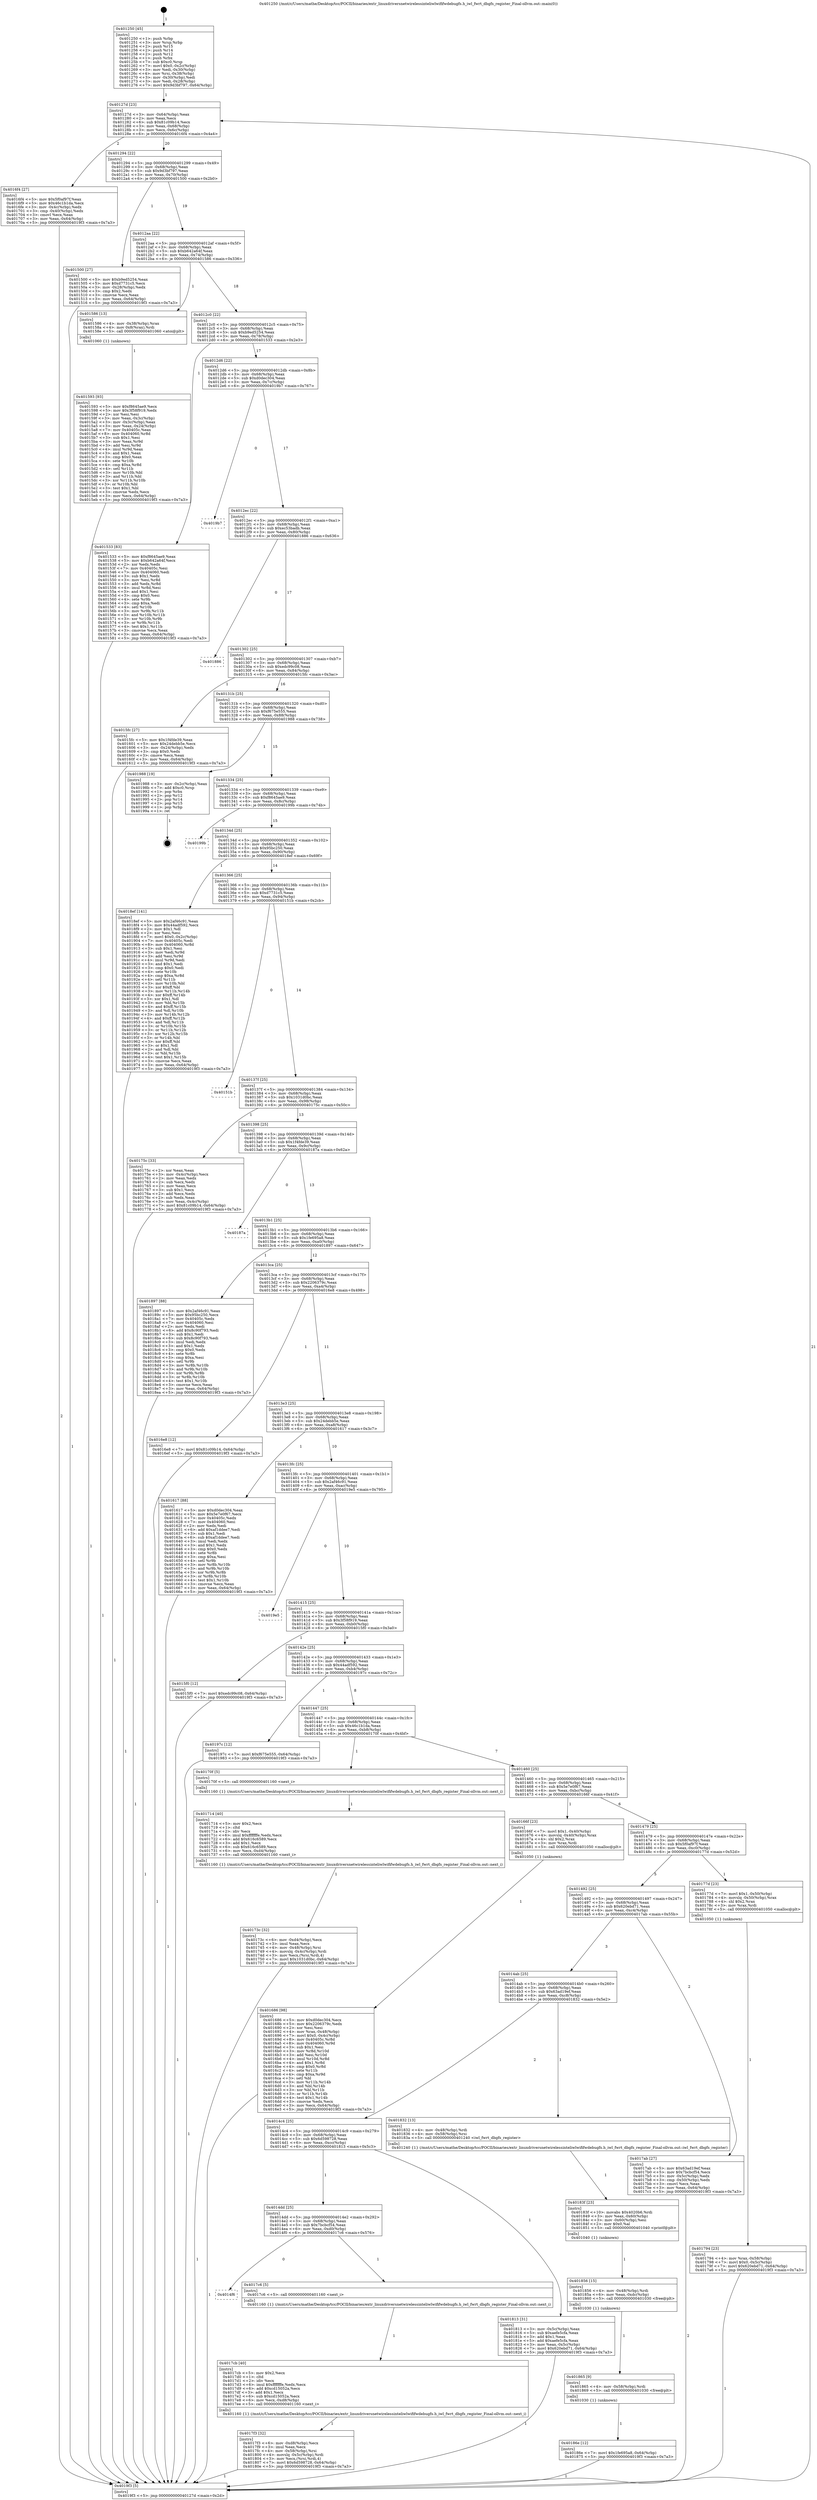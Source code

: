 digraph "0x401250" {
  label = "0x401250 (/mnt/c/Users/mathe/Desktop/tcc/POCII/binaries/extr_linuxdriversnetwirelessinteliwlwififwdebugfs.h_iwl_fwrt_dbgfs_register_Final-ollvm.out::main(0))"
  labelloc = "t"
  node[shape=record]

  Entry [label="",width=0.3,height=0.3,shape=circle,fillcolor=black,style=filled]
  "0x40127d" [label="{
     0x40127d [23]\l
     | [instrs]\l
     &nbsp;&nbsp;0x40127d \<+3\>: mov -0x64(%rbp),%eax\l
     &nbsp;&nbsp;0x401280 \<+2\>: mov %eax,%ecx\l
     &nbsp;&nbsp;0x401282 \<+6\>: sub $0x81c09b14,%ecx\l
     &nbsp;&nbsp;0x401288 \<+3\>: mov %eax,-0x68(%rbp)\l
     &nbsp;&nbsp;0x40128b \<+3\>: mov %ecx,-0x6c(%rbp)\l
     &nbsp;&nbsp;0x40128e \<+6\>: je 00000000004016f4 \<main+0x4a4\>\l
  }"]
  "0x4016f4" [label="{
     0x4016f4 [27]\l
     | [instrs]\l
     &nbsp;&nbsp;0x4016f4 \<+5\>: mov $0x5f0af97f,%eax\l
     &nbsp;&nbsp;0x4016f9 \<+5\>: mov $0x46c1b1da,%ecx\l
     &nbsp;&nbsp;0x4016fe \<+3\>: mov -0x4c(%rbp),%edx\l
     &nbsp;&nbsp;0x401701 \<+3\>: cmp -0x40(%rbp),%edx\l
     &nbsp;&nbsp;0x401704 \<+3\>: cmovl %ecx,%eax\l
     &nbsp;&nbsp;0x401707 \<+3\>: mov %eax,-0x64(%rbp)\l
     &nbsp;&nbsp;0x40170a \<+5\>: jmp 00000000004019f3 \<main+0x7a3\>\l
  }"]
  "0x401294" [label="{
     0x401294 [22]\l
     | [instrs]\l
     &nbsp;&nbsp;0x401294 \<+5\>: jmp 0000000000401299 \<main+0x49\>\l
     &nbsp;&nbsp;0x401299 \<+3\>: mov -0x68(%rbp),%eax\l
     &nbsp;&nbsp;0x40129c \<+5\>: sub $0x9d3bf797,%eax\l
     &nbsp;&nbsp;0x4012a1 \<+3\>: mov %eax,-0x70(%rbp)\l
     &nbsp;&nbsp;0x4012a4 \<+6\>: je 0000000000401500 \<main+0x2b0\>\l
  }"]
  Exit [label="",width=0.3,height=0.3,shape=circle,fillcolor=black,style=filled,peripheries=2]
  "0x401500" [label="{
     0x401500 [27]\l
     | [instrs]\l
     &nbsp;&nbsp;0x401500 \<+5\>: mov $0xb9ed5254,%eax\l
     &nbsp;&nbsp;0x401505 \<+5\>: mov $0xd7731c5,%ecx\l
     &nbsp;&nbsp;0x40150a \<+3\>: mov -0x28(%rbp),%edx\l
     &nbsp;&nbsp;0x40150d \<+3\>: cmp $0x2,%edx\l
     &nbsp;&nbsp;0x401510 \<+3\>: cmovne %ecx,%eax\l
     &nbsp;&nbsp;0x401513 \<+3\>: mov %eax,-0x64(%rbp)\l
     &nbsp;&nbsp;0x401516 \<+5\>: jmp 00000000004019f3 \<main+0x7a3\>\l
  }"]
  "0x4012aa" [label="{
     0x4012aa [22]\l
     | [instrs]\l
     &nbsp;&nbsp;0x4012aa \<+5\>: jmp 00000000004012af \<main+0x5f\>\l
     &nbsp;&nbsp;0x4012af \<+3\>: mov -0x68(%rbp),%eax\l
     &nbsp;&nbsp;0x4012b2 \<+5\>: sub $0xb642a64f,%eax\l
     &nbsp;&nbsp;0x4012b7 \<+3\>: mov %eax,-0x74(%rbp)\l
     &nbsp;&nbsp;0x4012ba \<+6\>: je 0000000000401586 \<main+0x336\>\l
  }"]
  "0x4019f3" [label="{
     0x4019f3 [5]\l
     | [instrs]\l
     &nbsp;&nbsp;0x4019f3 \<+5\>: jmp 000000000040127d \<main+0x2d\>\l
  }"]
  "0x401250" [label="{
     0x401250 [45]\l
     | [instrs]\l
     &nbsp;&nbsp;0x401250 \<+1\>: push %rbp\l
     &nbsp;&nbsp;0x401251 \<+3\>: mov %rsp,%rbp\l
     &nbsp;&nbsp;0x401254 \<+2\>: push %r15\l
     &nbsp;&nbsp;0x401256 \<+2\>: push %r14\l
     &nbsp;&nbsp;0x401258 \<+2\>: push %r12\l
     &nbsp;&nbsp;0x40125a \<+1\>: push %rbx\l
     &nbsp;&nbsp;0x40125b \<+7\>: sub $0xc0,%rsp\l
     &nbsp;&nbsp;0x401262 \<+7\>: movl $0x0,-0x2c(%rbp)\l
     &nbsp;&nbsp;0x401269 \<+3\>: mov %edi,-0x30(%rbp)\l
     &nbsp;&nbsp;0x40126c \<+4\>: mov %rsi,-0x38(%rbp)\l
     &nbsp;&nbsp;0x401270 \<+3\>: mov -0x30(%rbp),%edi\l
     &nbsp;&nbsp;0x401273 \<+3\>: mov %edi,-0x28(%rbp)\l
     &nbsp;&nbsp;0x401276 \<+7\>: movl $0x9d3bf797,-0x64(%rbp)\l
  }"]
  "0x40186e" [label="{
     0x40186e [12]\l
     | [instrs]\l
     &nbsp;&nbsp;0x40186e \<+7\>: movl $0x1fe695a8,-0x64(%rbp)\l
     &nbsp;&nbsp;0x401875 \<+5\>: jmp 00000000004019f3 \<main+0x7a3\>\l
  }"]
  "0x401586" [label="{
     0x401586 [13]\l
     | [instrs]\l
     &nbsp;&nbsp;0x401586 \<+4\>: mov -0x38(%rbp),%rax\l
     &nbsp;&nbsp;0x40158a \<+4\>: mov 0x8(%rax),%rdi\l
     &nbsp;&nbsp;0x40158e \<+5\>: call 0000000000401060 \<atoi@plt\>\l
     | [calls]\l
     &nbsp;&nbsp;0x401060 \{1\} (unknown)\l
  }"]
  "0x4012c0" [label="{
     0x4012c0 [22]\l
     | [instrs]\l
     &nbsp;&nbsp;0x4012c0 \<+5\>: jmp 00000000004012c5 \<main+0x75\>\l
     &nbsp;&nbsp;0x4012c5 \<+3\>: mov -0x68(%rbp),%eax\l
     &nbsp;&nbsp;0x4012c8 \<+5\>: sub $0xb9ed5254,%eax\l
     &nbsp;&nbsp;0x4012cd \<+3\>: mov %eax,-0x78(%rbp)\l
     &nbsp;&nbsp;0x4012d0 \<+6\>: je 0000000000401533 \<main+0x2e3\>\l
  }"]
  "0x401865" [label="{
     0x401865 [9]\l
     | [instrs]\l
     &nbsp;&nbsp;0x401865 \<+4\>: mov -0x58(%rbp),%rdi\l
     &nbsp;&nbsp;0x401869 \<+5\>: call 0000000000401030 \<free@plt\>\l
     | [calls]\l
     &nbsp;&nbsp;0x401030 \{1\} (unknown)\l
  }"]
  "0x401533" [label="{
     0x401533 [83]\l
     | [instrs]\l
     &nbsp;&nbsp;0x401533 \<+5\>: mov $0xf8645ae9,%eax\l
     &nbsp;&nbsp;0x401538 \<+5\>: mov $0xb642a64f,%ecx\l
     &nbsp;&nbsp;0x40153d \<+2\>: xor %edx,%edx\l
     &nbsp;&nbsp;0x40153f \<+7\>: mov 0x40405c,%esi\l
     &nbsp;&nbsp;0x401546 \<+7\>: mov 0x404060,%edi\l
     &nbsp;&nbsp;0x40154d \<+3\>: sub $0x1,%edx\l
     &nbsp;&nbsp;0x401550 \<+3\>: mov %esi,%r8d\l
     &nbsp;&nbsp;0x401553 \<+3\>: add %edx,%r8d\l
     &nbsp;&nbsp;0x401556 \<+4\>: imul %r8d,%esi\l
     &nbsp;&nbsp;0x40155a \<+3\>: and $0x1,%esi\l
     &nbsp;&nbsp;0x40155d \<+3\>: cmp $0x0,%esi\l
     &nbsp;&nbsp;0x401560 \<+4\>: sete %r9b\l
     &nbsp;&nbsp;0x401564 \<+3\>: cmp $0xa,%edi\l
     &nbsp;&nbsp;0x401567 \<+4\>: setl %r10b\l
     &nbsp;&nbsp;0x40156b \<+3\>: mov %r9b,%r11b\l
     &nbsp;&nbsp;0x40156e \<+3\>: and %r10b,%r11b\l
     &nbsp;&nbsp;0x401571 \<+3\>: xor %r10b,%r9b\l
     &nbsp;&nbsp;0x401574 \<+3\>: or %r9b,%r11b\l
     &nbsp;&nbsp;0x401577 \<+4\>: test $0x1,%r11b\l
     &nbsp;&nbsp;0x40157b \<+3\>: cmovne %ecx,%eax\l
     &nbsp;&nbsp;0x40157e \<+3\>: mov %eax,-0x64(%rbp)\l
     &nbsp;&nbsp;0x401581 \<+5\>: jmp 00000000004019f3 \<main+0x7a3\>\l
  }"]
  "0x4012d6" [label="{
     0x4012d6 [22]\l
     | [instrs]\l
     &nbsp;&nbsp;0x4012d6 \<+5\>: jmp 00000000004012db \<main+0x8b\>\l
     &nbsp;&nbsp;0x4012db \<+3\>: mov -0x68(%rbp),%eax\l
     &nbsp;&nbsp;0x4012de \<+5\>: sub $0xd0dec304,%eax\l
     &nbsp;&nbsp;0x4012e3 \<+3\>: mov %eax,-0x7c(%rbp)\l
     &nbsp;&nbsp;0x4012e6 \<+6\>: je 00000000004019b7 \<main+0x767\>\l
  }"]
  "0x401593" [label="{
     0x401593 [93]\l
     | [instrs]\l
     &nbsp;&nbsp;0x401593 \<+5\>: mov $0xf8645ae9,%ecx\l
     &nbsp;&nbsp;0x401598 \<+5\>: mov $0x3f58f919,%edx\l
     &nbsp;&nbsp;0x40159d \<+2\>: xor %esi,%esi\l
     &nbsp;&nbsp;0x40159f \<+3\>: mov %eax,-0x3c(%rbp)\l
     &nbsp;&nbsp;0x4015a2 \<+3\>: mov -0x3c(%rbp),%eax\l
     &nbsp;&nbsp;0x4015a5 \<+3\>: mov %eax,-0x24(%rbp)\l
     &nbsp;&nbsp;0x4015a8 \<+7\>: mov 0x40405c,%eax\l
     &nbsp;&nbsp;0x4015af \<+8\>: mov 0x404060,%r8d\l
     &nbsp;&nbsp;0x4015b7 \<+3\>: sub $0x1,%esi\l
     &nbsp;&nbsp;0x4015ba \<+3\>: mov %eax,%r9d\l
     &nbsp;&nbsp;0x4015bd \<+3\>: add %esi,%r9d\l
     &nbsp;&nbsp;0x4015c0 \<+4\>: imul %r9d,%eax\l
     &nbsp;&nbsp;0x4015c4 \<+3\>: and $0x1,%eax\l
     &nbsp;&nbsp;0x4015c7 \<+3\>: cmp $0x0,%eax\l
     &nbsp;&nbsp;0x4015ca \<+4\>: sete %r10b\l
     &nbsp;&nbsp;0x4015ce \<+4\>: cmp $0xa,%r8d\l
     &nbsp;&nbsp;0x4015d2 \<+4\>: setl %r11b\l
     &nbsp;&nbsp;0x4015d6 \<+3\>: mov %r10b,%bl\l
     &nbsp;&nbsp;0x4015d9 \<+3\>: and %r11b,%bl\l
     &nbsp;&nbsp;0x4015dc \<+3\>: xor %r11b,%r10b\l
     &nbsp;&nbsp;0x4015df \<+3\>: or %r10b,%bl\l
     &nbsp;&nbsp;0x4015e2 \<+3\>: test $0x1,%bl\l
     &nbsp;&nbsp;0x4015e5 \<+3\>: cmovne %edx,%ecx\l
     &nbsp;&nbsp;0x4015e8 \<+3\>: mov %ecx,-0x64(%rbp)\l
     &nbsp;&nbsp;0x4015eb \<+5\>: jmp 00000000004019f3 \<main+0x7a3\>\l
  }"]
  "0x401856" [label="{
     0x401856 [15]\l
     | [instrs]\l
     &nbsp;&nbsp;0x401856 \<+4\>: mov -0x48(%rbp),%rdi\l
     &nbsp;&nbsp;0x40185a \<+6\>: mov %eax,-0xdc(%rbp)\l
     &nbsp;&nbsp;0x401860 \<+5\>: call 0000000000401030 \<free@plt\>\l
     | [calls]\l
     &nbsp;&nbsp;0x401030 \{1\} (unknown)\l
  }"]
  "0x4019b7" [label="{
     0x4019b7\l
  }", style=dashed]
  "0x4012ec" [label="{
     0x4012ec [22]\l
     | [instrs]\l
     &nbsp;&nbsp;0x4012ec \<+5\>: jmp 00000000004012f1 \<main+0xa1\>\l
     &nbsp;&nbsp;0x4012f1 \<+3\>: mov -0x68(%rbp),%eax\l
     &nbsp;&nbsp;0x4012f4 \<+5\>: sub $0xec53badb,%eax\l
     &nbsp;&nbsp;0x4012f9 \<+3\>: mov %eax,-0x80(%rbp)\l
     &nbsp;&nbsp;0x4012fc \<+6\>: je 0000000000401886 \<main+0x636\>\l
  }"]
  "0x40183f" [label="{
     0x40183f [23]\l
     | [instrs]\l
     &nbsp;&nbsp;0x40183f \<+10\>: movabs $0x4020b6,%rdi\l
     &nbsp;&nbsp;0x401849 \<+3\>: mov %eax,-0x60(%rbp)\l
     &nbsp;&nbsp;0x40184c \<+3\>: mov -0x60(%rbp),%esi\l
     &nbsp;&nbsp;0x40184f \<+2\>: mov $0x0,%al\l
     &nbsp;&nbsp;0x401851 \<+5\>: call 0000000000401040 \<printf@plt\>\l
     | [calls]\l
     &nbsp;&nbsp;0x401040 \{1\} (unknown)\l
  }"]
  "0x401886" [label="{
     0x401886\l
  }", style=dashed]
  "0x401302" [label="{
     0x401302 [25]\l
     | [instrs]\l
     &nbsp;&nbsp;0x401302 \<+5\>: jmp 0000000000401307 \<main+0xb7\>\l
     &nbsp;&nbsp;0x401307 \<+3\>: mov -0x68(%rbp),%eax\l
     &nbsp;&nbsp;0x40130a \<+5\>: sub $0xedc99c08,%eax\l
     &nbsp;&nbsp;0x40130f \<+6\>: mov %eax,-0x84(%rbp)\l
     &nbsp;&nbsp;0x401315 \<+6\>: je 00000000004015fc \<main+0x3ac\>\l
  }"]
  "0x4017f3" [label="{
     0x4017f3 [32]\l
     | [instrs]\l
     &nbsp;&nbsp;0x4017f3 \<+6\>: mov -0xd8(%rbp),%ecx\l
     &nbsp;&nbsp;0x4017f9 \<+3\>: imul %eax,%ecx\l
     &nbsp;&nbsp;0x4017fc \<+4\>: mov -0x58(%rbp),%rsi\l
     &nbsp;&nbsp;0x401800 \<+4\>: movslq -0x5c(%rbp),%rdi\l
     &nbsp;&nbsp;0x401804 \<+3\>: mov %ecx,(%rsi,%rdi,4)\l
     &nbsp;&nbsp;0x401807 \<+7\>: movl $0x6d598728,-0x64(%rbp)\l
     &nbsp;&nbsp;0x40180e \<+5\>: jmp 00000000004019f3 \<main+0x7a3\>\l
  }"]
  "0x4015fc" [label="{
     0x4015fc [27]\l
     | [instrs]\l
     &nbsp;&nbsp;0x4015fc \<+5\>: mov $0x1f4fde39,%eax\l
     &nbsp;&nbsp;0x401601 \<+5\>: mov $0x24debb5e,%ecx\l
     &nbsp;&nbsp;0x401606 \<+3\>: mov -0x24(%rbp),%edx\l
     &nbsp;&nbsp;0x401609 \<+3\>: cmp $0x0,%edx\l
     &nbsp;&nbsp;0x40160c \<+3\>: cmove %ecx,%eax\l
     &nbsp;&nbsp;0x40160f \<+3\>: mov %eax,-0x64(%rbp)\l
     &nbsp;&nbsp;0x401612 \<+5\>: jmp 00000000004019f3 \<main+0x7a3\>\l
  }"]
  "0x40131b" [label="{
     0x40131b [25]\l
     | [instrs]\l
     &nbsp;&nbsp;0x40131b \<+5\>: jmp 0000000000401320 \<main+0xd0\>\l
     &nbsp;&nbsp;0x401320 \<+3\>: mov -0x68(%rbp),%eax\l
     &nbsp;&nbsp;0x401323 \<+5\>: sub $0xf675e555,%eax\l
     &nbsp;&nbsp;0x401328 \<+6\>: mov %eax,-0x88(%rbp)\l
     &nbsp;&nbsp;0x40132e \<+6\>: je 0000000000401988 \<main+0x738\>\l
  }"]
  "0x4017cb" [label="{
     0x4017cb [40]\l
     | [instrs]\l
     &nbsp;&nbsp;0x4017cb \<+5\>: mov $0x2,%ecx\l
     &nbsp;&nbsp;0x4017d0 \<+1\>: cltd\l
     &nbsp;&nbsp;0x4017d1 \<+2\>: idiv %ecx\l
     &nbsp;&nbsp;0x4017d3 \<+6\>: imul $0xfffffffe,%edx,%ecx\l
     &nbsp;&nbsp;0x4017d9 \<+6\>: add $0xcd15052a,%ecx\l
     &nbsp;&nbsp;0x4017df \<+3\>: add $0x1,%ecx\l
     &nbsp;&nbsp;0x4017e2 \<+6\>: sub $0xcd15052a,%ecx\l
     &nbsp;&nbsp;0x4017e8 \<+6\>: mov %ecx,-0xd8(%rbp)\l
     &nbsp;&nbsp;0x4017ee \<+5\>: call 0000000000401160 \<next_i\>\l
     | [calls]\l
     &nbsp;&nbsp;0x401160 \{1\} (/mnt/c/Users/mathe/Desktop/tcc/POCII/binaries/extr_linuxdriversnetwirelessinteliwlwififwdebugfs.h_iwl_fwrt_dbgfs_register_Final-ollvm.out::next_i)\l
  }"]
  "0x401988" [label="{
     0x401988 [19]\l
     | [instrs]\l
     &nbsp;&nbsp;0x401988 \<+3\>: mov -0x2c(%rbp),%eax\l
     &nbsp;&nbsp;0x40198b \<+7\>: add $0xc0,%rsp\l
     &nbsp;&nbsp;0x401992 \<+1\>: pop %rbx\l
     &nbsp;&nbsp;0x401993 \<+2\>: pop %r12\l
     &nbsp;&nbsp;0x401995 \<+2\>: pop %r14\l
     &nbsp;&nbsp;0x401997 \<+2\>: pop %r15\l
     &nbsp;&nbsp;0x401999 \<+1\>: pop %rbp\l
     &nbsp;&nbsp;0x40199a \<+1\>: ret\l
  }"]
  "0x401334" [label="{
     0x401334 [25]\l
     | [instrs]\l
     &nbsp;&nbsp;0x401334 \<+5\>: jmp 0000000000401339 \<main+0xe9\>\l
     &nbsp;&nbsp;0x401339 \<+3\>: mov -0x68(%rbp),%eax\l
     &nbsp;&nbsp;0x40133c \<+5\>: sub $0xf8645ae9,%eax\l
     &nbsp;&nbsp;0x401341 \<+6\>: mov %eax,-0x8c(%rbp)\l
     &nbsp;&nbsp;0x401347 \<+6\>: je 000000000040199b \<main+0x74b\>\l
  }"]
  "0x4014f6" [label="{
     0x4014f6\l
  }", style=dashed]
  "0x40199b" [label="{
     0x40199b\l
  }", style=dashed]
  "0x40134d" [label="{
     0x40134d [25]\l
     | [instrs]\l
     &nbsp;&nbsp;0x40134d \<+5\>: jmp 0000000000401352 \<main+0x102\>\l
     &nbsp;&nbsp;0x401352 \<+3\>: mov -0x68(%rbp),%eax\l
     &nbsp;&nbsp;0x401355 \<+5\>: sub $0x95bc250,%eax\l
     &nbsp;&nbsp;0x40135a \<+6\>: mov %eax,-0x90(%rbp)\l
     &nbsp;&nbsp;0x401360 \<+6\>: je 00000000004018ef \<main+0x69f\>\l
  }"]
  "0x4017c6" [label="{
     0x4017c6 [5]\l
     | [instrs]\l
     &nbsp;&nbsp;0x4017c6 \<+5\>: call 0000000000401160 \<next_i\>\l
     | [calls]\l
     &nbsp;&nbsp;0x401160 \{1\} (/mnt/c/Users/mathe/Desktop/tcc/POCII/binaries/extr_linuxdriversnetwirelessinteliwlwififwdebugfs.h_iwl_fwrt_dbgfs_register_Final-ollvm.out::next_i)\l
  }"]
  "0x4018ef" [label="{
     0x4018ef [141]\l
     | [instrs]\l
     &nbsp;&nbsp;0x4018ef \<+5\>: mov $0x2af46c91,%eax\l
     &nbsp;&nbsp;0x4018f4 \<+5\>: mov $0x44adf592,%ecx\l
     &nbsp;&nbsp;0x4018f9 \<+2\>: mov $0x1,%dl\l
     &nbsp;&nbsp;0x4018fb \<+2\>: xor %esi,%esi\l
     &nbsp;&nbsp;0x4018fd \<+7\>: movl $0x0,-0x2c(%rbp)\l
     &nbsp;&nbsp;0x401904 \<+7\>: mov 0x40405c,%edi\l
     &nbsp;&nbsp;0x40190b \<+8\>: mov 0x404060,%r8d\l
     &nbsp;&nbsp;0x401913 \<+3\>: sub $0x1,%esi\l
     &nbsp;&nbsp;0x401916 \<+3\>: mov %edi,%r9d\l
     &nbsp;&nbsp;0x401919 \<+3\>: add %esi,%r9d\l
     &nbsp;&nbsp;0x40191c \<+4\>: imul %r9d,%edi\l
     &nbsp;&nbsp;0x401920 \<+3\>: and $0x1,%edi\l
     &nbsp;&nbsp;0x401923 \<+3\>: cmp $0x0,%edi\l
     &nbsp;&nbsp;0x401926 \<+4\>: sete %r10b\l
     &nbsp;&nbsp;0x40192a \<+4\>: cmp $0xa,%r8d\l
     &nbsp;&nbsp;0x40192e \<+4\>: setl %r11b\l
     &nbsp;&nbsp;0x401932 \<+3\>: mov %r10b,%bl\l
     &nbsp;&nbsp;0x401935 \<+3\>: xor $0xff,%bl\l
     &nbsp;&nbsp;0x401938 \<+3\>: mov %r11b,%r14b\l
     &nbsp;&nbsp;0x40193b \<+4\>: xor $0xff,%r14b\l
     &nbsp;&nbsp;0x40193f \<+3\>: xor $0x1,%dl\l
     &nbsp;&nbsp;0x401942 \<+3\>: mov %bl,%r15b\l
     &nbsp;&nbsp;0x401945 \<+4\>: and $0xff,%r15b\l
     &nbsp;&nbsp;0x401949 \<+3\>: and %dl,%r10b\l
     &nbsp;&nbsp;0x40194c \<+3\>: mov %r14b,%r12b\l
     &nbsp;&nbsp;0x40194f \<+4\>: and $0xff,%r12b\l
     &nbsp;&nbsp;0x401953 \<+3\>: and %dl,%r11b\l
     &nbsp;&nbsp;0x401956 \<+3\>: or %r10b,%r15b\l
     &nbsp;&nbsp;0x401959 \<+3\>: or %r11b,%r12b\l
     &nbsp;&nbsp;0x40195c \<+3\>: xor %r12b,%r15b\l
     &nbsp;&nbsp;0x40195f \<+3\>: or %r14b,%bl\l
     &nbsp;&nbsp;0x401962 \<+3\>: xor $0xff,%bl\l
     &nbsp;&nbsp;0x401965 \<+3\>: or $0x1,%dl\l
     &nbsp;&nbsp;0x401968 \<+2\>: and %dl,%bl\l
     &nbsp;&nbsp;0x40196a \<+3\>: or %bl,%r15b\l
     &nbsp;&nbsp;0x40196d \<+4\>: test $0x1,%r15b\l
     &nbsp;&nbsp;0x401971 \<+3\>: cmovne %ecx,%eax\l
     &nbsp;&nbsp;0x401974 \<+3\>: mov %eax,-0x64(%rbp)\l
     &nbsp;&nbsp;0x401977 \<+5\>: jmp 00000000004019f3 \<main+0x7a3\>\l
  }"]
  "0x401366" [label="{
     0x401366 [25]\l
     | [instrs]\l
     &nbsp;&nbsp;0x401366 \<+5\>: jmp 000000000040136b \<main+0x11b\>\l
     &nbsp;&nbsp;0x40136b \<+3\>: mov -0x68(%rbp),%eax\l
     &nbsp;&nbsp;0x40136e \<+5\>: sub $0xd7731c5,%eax\l
     &nbsp;&nbsp;0x401373 \<+6\>: mov %eax,-0x94(%rbp)\l
     &nbsp;&nbsp;0x401379 \<+6\>: je 000000000040151b \<main+0x2cb\>\l
  }"]
  "0x4014dd" [label="{
     0x4014dd [25]\l
     | [instrs]\l
     &nbsp;&nbsp;0x4014dd \<+5\>: jmp 00000000004014e2 \<main+0x292\>\l
     &nbsp;&nbsp;0x4014e2 \<+3\>: mov -0x68(%rbp),%eax\l
     &nbsp;&nbsp;0x4014e5 \<+5\>: sub $0x7bcbcf54,%eax\l
     &nbsp;&nbsp;0x4014ea \<+6\>: mov %eax,-0xd0(%rbp)\l
     &nbsp;&nbsp;0x4014f0 \<+6\>: je 00000000004017c6 \<main+0x576\>\l
  }"]
  "0x40151b" [label="{
     0x40151b\l
  }", style=dashed]
  "0x40137f" [label="{
     0x40137f [25]\l
     | [instrs]\l
     &nbsp;&nbsp;0x40137f \<+5\>: jmp 0000000000401384 \<main+0x134\>\l
     &nbsp;&nbsp;0x401384 \<+3\>: mov -0x68(%rbp),%eax\l
     &nbsp;&nbsp;0x401387 \<+5\>: sub $0x1031d0bc,%eax\l
     &nbsp;&nbsp;0x40138c \<+6\>: mov %eax,-0x98(%rbp)\l
     &nbsp;&nbsp;0x401392 \<+6\>: je 000000000040175c \<main+0x50c\>\l
  }"]
  "0x401813" [label="{
     0x401813 [31]\l
     | [instrs]\l
     &nbsp;&nbsp;0x401813 \<+3\>: mov -0x5c(%rbp),%eax\l
     &nbsp;&nbsp;0x401816 \<+5\>: sub $0xaefe5cfa,%eax\l
     &nbsp;&nbsp;0x40181b \<+3\>: add $0x1,%eax\l
     &nbsp;&nbsp;0x40181e \<+5\>: add $0xaefe5cfa,%eax\l
     &nbsp;&nbsp;0x401823 \<+3\>: mov %eax,-0x5c(%rbp)\l
     &nbsp;&nbsp;0x401826 \<+7\>: movl $0x620ebd71,-0x64(%rbp)\l
     &nbsp;&nbsp;0x40182d \<+5\>: jmp 00000000004019f3 \<main+0x7a3\>\l
  }"]
  "0x40175c" [label="{
     0x40175c [33]\l
     | [instrs]\l
     &nbsp;&nbsp;0x40175c \<+2\>: xor %eax,%eax\l
     &nbsp;&nbsp;0x40175e \<+3\>: mov -0x4c(%rbp),%ecx\l
     &nbsp;&nbsp;0x401761 \<+2\>: mov %eax,%edx\l
     &nbsp;&nbsp;0x401763 \<+2\>: sub %ecx,%edx\l
     &nbsp;&nbsp;0x401765 \<+2\>: mov %eax,%ecx\l
     &nbsp;&nbsp;0x401767 \<+3\>: sub $0x1,%ecx\l
     &nbsp;&nbsp;0x40176a \<+2\>: add %ecx,%edx\l
     &nbsp;&nbsp;0x40176c \<+2\>: sub %edx,%eax\l
     &nbsp;&nbsp;0x40176e \<+3\>: mov %eax,-0x4c(%rbp)\l
     &nbsp;&nbsp;0x401771 \<+7\>: movl $0x81c09b14,-0x64(%rbp)\l
     &nbsp;&nbsp;0x401778 \<+5\>: jmp 00000000004019f3 \<main+0x7a3\>\l
  }"]
  "0x401398" [label="{
     0x401398 [25]\l
     | [instrs]\l
     &nbsp;&nbsp;0x401398 \<+5\>: jmp 000000000040139d \<main+0x14d\>\l
     &nbsp;&nbsp;0x40139d \<+3\>: mov -0x68(%rbp),%eax\l
     &nbsp;&nbsp;0x4013a0 \<+5\>: sub $0x1f4fde39,%eax\l
     &nbsp;&nbsp;0x4013a5 \<+6\>: mov %eax,-0x9c(%rbp)\l
     &nbsp;&nbsp;0x4013ab \<+6\>: je 000000000040187a \<main+0x62a\>\l
  }"]
  "0x4014c4" [label="{
     0x4014c4 [25]\l
     | [instrs]\l
     &nbsp;&nbsp;0x4014c4 \<+5\>: jmp 00000000004014c9 \<main+0x279\>\l
     &nbsp;&nbsp;0x4014c9 \<+3\>: mov -0x68(%rbp),%eax\l
     &nbsp;&nbsp;0x4014cc \<+5\>: sub $0x6d598728,%eax\l
     &nbsp;&nbsp;0x4014d1 \<+6\>: mov %eax,-0xcc(%rbp)\l
     &nbsp;&nbsp;0x4014d7 \<+6\>: je 0000000000401813 \<main+0x5c3\>\l
  }"]
  "0x40187a" [label="{
     0x40187a\l
  }", style=dashed]
  "0x4013b1" [label="{
     0x4013b1 [25]\l
     | [instrs]\l
     &nbsp;&nbsp;0x4013b1 \<+5\>: jmp 00000000004013b6 \<main+0x166\>\l
     &nbsp;&nbsp;0x4013b6 \<+3\>: mov -0x68(%rbp),%eax\l
     &nbsp;&nbsp;0x4013b9 \<+5\>: sub $0x1fe695a8,%eax\l
     &nbsp;&nbsp;0x4013be \<+6\>: mov %eax,-0xa0(%rbp)\l
     &nbsp;&nbsp;0x4013c4 \<+6\>: je 0000000000401897 \<main+0x647\>\l
  }"]
  "0x401832" [label="{
     0x401832 [13]\l
     | [instrs]\l
     &nbsp;&nbsp;0x401832 \<+4\>: mov -0x48(%rbp),%rdi\l
     &nbsp;&nbsp;0x401836 \<+4\>: mov -0x58(%rbp),%rsi\l
     &nbsp;&nbsp;0x40183a \<+5\>: call 0000000000401240 \<iwl_fwrt_dbgfs_register\>\l
     | [calls]\l
     &nbsp;&nbsp;0x401240 \{1\} (/mnt/c/Users/mathe/Desktop/tcc/POCII/binaries/extr_linuxdriversnetwirelessinteliwlwififwdebugfs.h_iwl_fwrt_dbgfs_register_Final-ollvm.out::iwl_fwrt_dbgfs_register)\l
  }"]
  "0x401897" [label="{
     0x401897 [88]\l
     | [instrs]\l
     &nbsp;&nbsp;0x401897 \<+5\>: mov $0x2af46c91,%eax\l
     &nbsp;&nbsp;0x40189c \<+5\>: mov $0x95bc250,%ecx\l
     &nbsp;&nbsp;0x4018a1 \<+7\>: mov 0x40405c,%edx\l
     &nbsp;&nbsp;0x4018a8 \<+7\>: mov 0x404060,%esi\l
     &nbsp;&nbsp;0x4018af \<+2\>: mov %edx,%edi\l
     &nbsp;&nbsp;0x4018b1 \<+6\>: add $0x8c90f793,%edi\l
     &nbsp;&nbsp;0x4018b7 \<+3\>: sub $0x1,%edi\l
     &nbsp;&nbsp;0x4018ba \<+6\>: sub $0x8c90f793,%edi\l
     &nbsp;&nbsp;0x4018c0 \<+3\>: imul %edi,%edx\l
     &nbsp;&nbsp;0x4018c3 \<+3\>: and $0x1,%edx\l
     &nbsp;&nbsp;0x4018c6 \<+3\>: cmp $0x0,%edx\l
     &nbsp;&nbsp;0x4018c9 \<+4\>: sete %r8b\l
     &nbsp;&nbsp;0x4018cd \<+3\>: cmp $0xa,%esi\l
     &nbsp;&nbsp;0x4018d0 \<+4\>: setl %r9b\l
     &nbsp;&nbsp;0x4018d4 \<+3\>: mov %r8b,%r10b\l
     &nbsp;&nbsp;0x4018d7 \<+3\>: and %r9b,%r10b\l
     &nbsp;&nbsp;0x4018da \<+3\>: xor %r9b,%r8b\l
     &nbsp;&nbsp;0x4018dd \<+3\>: or %r8b,%r10b\l
     &nbsp;&nbsp;0x4018e0 \<+4\>: test $0x1,%r10b\l
     &nbsp;&nbsp;0x4018e4 \<+3\>: cmovne %ecx,%eax\l
     &nbsp;&nbsp;0x4018e7 \<+3\>: mov %eax,-0x64(%rbp)\l
     &nbsp;&nbsp;0x4018ea \<+5\>: jmp 00000000004019f3 \<main+0x7a3\>\l
  }"]
  "0x4013ca" [label="{
     0x4013ca [25]\l
     | [instrs]\l
     &nbsp;&nbsp;0x4013ca \<+5\>: jmp 00000000004013cf \<main+0x17f\>\l
     &nbsp;&nbsp;0x4013cf \<+3\>: mov -0x68(%rbp),%eax\l
     &nbsp;&nbsp;0x4013d2 \<+5\>: sub $0x2206379c,%eax\l
     &nbsp;&nbsp;0x4013d7 \<+6\>: mov %eax,-0xa4(%rbp)\l
     &nbsp;&nbsp;0x4013dd \<+6\>: je 00000000004016e8 \<main+0x498\>\l
  }"]
  "0x4014ab" [label="{
     0x4014ab [25]\l
     | [instrs]\l
     &nbsp;&nbsp;0x4014ab \<+5\>: jmp 00000000004014b0 \<main+0x260\>\l
     &nbsp;&nbsp;0x4014b0 \<+3\>: mov -0x68(%rbp),%eax\l
     &nbsp;&nbsp;0x4014b3 \<+5\>: sub $0x63ad19ef,%eax\l
     &nbsp;&nbsp;0x4014b8 \<+6\>: mov %eax,-0xc8(%rbp)\l
     &nbsp;&nbsp;0x4014be \<+6\>: je 0000000000401832 \<main+0x5e2\>\l
  }"]
  "0x4016e8" [label="{
     0x4016e8 [12]\l
     | [instrs]\l
     &nbsp;&nbsp;0x4016e8 \<+7\>: movl $0x81c09b14,-0x64(%rbp)\l
     &nbsp;&nbsp;0x4016ef \<+5\>: jmp 00000000004019f3 \<main+0x7a3\>\l
  }"]
  "0x4013e3" [label="{
     0x4013e3 [25]\l
     | [instrs]\l
     &nbsp;&nbsp;0x4013e3 \<+5\>: jmp 00000000004013e8 \<main+0x198\>\l
     &nbsp;&nbsp;0x4013e8 \<+3\>: mov -0x68(%rbp),%eax\l
     &nbsp;&nbsp;0x4013eb \<+5\>: sub $0x24debb5e,%eax\l
     &nbsp;&nbsp;0x4013f0 \<+6\>: mov %eax,-0xa8(%rbp)\l
     &nbsp;&nbsp;0x4013f6 \<+6\>: je 0000000000401617 \<main+0x3c7\>\l
  }"]
  "0x4017ab" [label="{
     0x4017ab [27]\l
     | [instrs]\l
     &nbsp;&nbsp;0x4017ab \<+5\>: mov $0x63ad19ef,%eax\l
     &nbsp;&nbsp;0x4017b0 \<+5\>: mov $0x7bcbcf54,%ecx\l
     &nbsp;&nbsp;0x4017b5 \<+3\>: mov -0x5c(%rbp),%edx\l
     &nbsp;&nbsp;0x4017b8 \<+3\>: cmp -0x50(%rbp),%edx\l
     &nbsp;&nbsp;0x4017bb \<+3\>: cmovl %ecx,%eax\l
     &nbsp;&nbsp;0x4017be \<+3\>: mov %eax,-0x64(%rbp)\l
     &nbsp;&nbsp;0x4017c1 \<+5\>: jmp 00000000004019f3 \<main+0x7a3\>\l
  }"]
  "0x401617" [label="{
     0x401617 [88]\l
     | [instrs]\l
     &nbsp;&nbsp;0x401617 \<+5\>: mov $0xd0dec304,%eax\l
     &nbsp;&nbsp;0x40161c \<+5\>: mov $0x5e7e0f67,%ecx\l
     &nbsp;&nbsp;0x401621 \<+7\>: mov 0x40405c,%edx\l
     &nbsp;&nbsp;0x401628 \<+7\>: mov 0x404060,%esi\l
     &nbsp;&nbsp;0x40162f \<+2\>: mov %edx,%edi\l
     &nbsp;&nbsp;0x401631 \<+6\>: add $0xaf1ddee7,%edi\l
     &nbsp;&nbsp;0x401637 \<+3\>: sub $0x1,%edi\l
     &nbsp;&nbsp;0x40163a \<+6\>: sub $0xaf1ddee7,%edi\l
     &nbsp;&nbsp;0x401640 \<+3\>: imul %edi,%edx\l
     &nbsp;&nbsp;0x401643 \<+3\>: and $0x1,%edx\l
     &nbsp;&nbsp;0x401646 \<+3\>: cmp $0x0,%edx\l
     &nbsp;&nbsp;0x401649 \<+4\>: sete %r8b\l
     &nbsp;&nbsp;0x40164d \<+3\>: cmp $0xa,%esi\l
     &nbsp;&nbsp;0x401650 \<+4\>: setl %r9b\l
     &nbsp;&nbsp;0x401654 \<+3\>: mov %r8b,%r10b\l
     &nbsp;&nbsp;0x401657 \<+3\>: and %r9b,%r10b\l
     &nbsp;&nbsp;0x40165a \<+3\>: xor %r9b,%r8b\l
     &nbsp;&nbsp;0x40165d \<+3\>: or %r8b,%r10b\l
     &nbsp;&nbsp;0x401660 \<+4\>: test $0x1,%r10b\l
     &nbsp;&nbsp;0x401664 \<+3\>: cmovne %ecx,%eax\l
     &nbsp;&nbsp;0x401667 \<+3\>: mov %eax,-0x64(%rbp)\l
     &nbsp;&nbsp;0x40166a \<+5\>: jmp 00000000004019f3 \<main+0x7a3\>\l
  }"]
  "0x4013fc" [label="{
     0x4013fc [25]\l
     | [instrs]\l
     &nbsp;&nbsp;0x4013fc \<+5\>: jmp 0000000000401401 \<main+0x1b1\>\l
     &nbsp;&nbsp;0x401401 \<+3\>: mov -0x68(%rbp),%eax\l
     &nbsp;&nbsp;0x401404 \<+5\>: sub $0x2af46c91,%eax\l
     &nbsp;&nbsp;0x401409 \<+6\>: mov %eax,-0xac(%rbp)\l
     &nbsp;&nbsp;0x40140f \<+6\>: je 00000000004019e5 \<main+0x795\>\l
  }"]
  "0x401794" [label="{
     0x401794 [23]\l
     | [instrs]\l
     &nbsp;&nbsp;0x401794 \<+4\>: mov %rax,-0x58(%rbp)\l
     &nbsp;&nbsp;0x401798 \<+7\>: movl $0x0,-0x5c(%rbp)\l
     &nbsp;&nbsp;0x40179f \<+7\>: movl $0x620ebd71,-0x64(%rbp)\l
     &nbsp;&nbsp;0x4017a6 \<+5\>: jmp 00000000004019f3 \<main+0x7a3\>\l
  }"]
  "0x4019e5" [label="{
     0x4019e5\l
  }", style=dashed]
  "0x401415" [label="{
     0x401415 [25]\l
     | [instrs]\l
     &nbsp;&nbsp;0x401415 \<+5\>: jmp 000000000040141a \<main+0x1ca\>\l
     &nbsp;&nbsp;0x40141a \<+3\>: mov -0x68(%rbp),%eax\l
     &nbsp;&nbsp;0x40141d \<+5\>: sub $0x3f58f919,%eax\l
     &nbsp;&nbsp;0x401422 \<+6\>: mov %eax,-0xb0(%rbp)\l
     &nbsp;&nbsp;0x401428 \<+6\>: je 00000000004015f0 \<main+0x3a0\>\l
  }"]
  "0x401492" [label="{
     0x401492 [25]\l
     | [instrs]\l
     &nbsp;&nbsp;0x401492 \<+5\>: jmp 0000000000401497 \<main+0x247\>\l
     &nbsp;&nbsp;0x401497 \<+3\>: mov -0x68(%rbp),%eax\l
     &nbsp;&nbsp;0x40149a \<+5\>: sub $0x620ebd71,%eax\l
     &nbsp;&nbsp;0x40149f \<+6\>: mov %eax,-0xc4(%rbp)\l
     &nbsp;&nbsp;0x4014a5 \<+6\>: je 00000000004017ab \<main+0x55b\>\l
  }"]
  "0x4015f0" [label="{
     0x4015f0 [12]\l
     | [instrs]\l
     &nbsp;&nbsp;0x4015f0 \<+7\>: movl $0xedc99c08,-0x64(%rbp)\l
     &nbsp;&nbsp;0x4015f7 \<+5\>: jmp 00000000004019f3 \<main+0x7a3\>\l
  }"]
  "0x40142e" [label="{
     0x40142e [25]\l
     | [instrs]\l
     &nbsp;&nbsp;0x40142e \<+5\>: jmp 0000000000401433 \<main+0x1e3\>\l
     &nbsp;&nbsp;0x401433 \<+3\>: mov -0x68(%rbp),%eax\l
     &nbsp;&nbsp;0x401436 \<+5\>: sub $0x44adf592,%eax\l
     &nbsp;&nbsp;0x40143b \<+6\>: mov %eax,-0xb4(%rbp)\l
     &nbsp;&nbsp;0x401441 \<+6\>: je 000000000040197c \<main+0x72c\>\l
  }"]
  "0x40177d" [label="{
     0x40177d [23]\l
     | [instrs]\l
     &nbsp;&nbsp;0x40177d \<+7\>: movl $0x1,-0x50(%rbp)\l
     &nbsp;&nbsp;0x401784 \<+4\>: movslq -0x50(%rbp),%rax\l
     &nbsp;&nbsp;0x401788 \<+4\>: shl $0x2,%rax\l
     &nbsp;&nbsp;0x40178c \<+3\>: mov %rax,%rdi\l
     &nbsp;&nbsp;0x40178f \<+5\>: call 0000000000401050 \<malloc@plt\>\l
     | [calls]\l
     &nbsp;&nbsp;0x401050 \{1\} (unknown)\l
  }"]
  "0x40197c" [label="{
     0x40197c [12]\l
     | [instrs]\l
     &nbsp;&nbsp;0x40197c \<+7\>: movl $0xf675e555,-0x64(%rbp)\l
     &nbsp;&nbsp;0x401983 \<+5\>: jmp 00000000004019f3 \<main+0x7a3\>\l
  }"]
  "0x401447" [label="{
     0x401447 [25]\l
     | [instrs]\l
     &nbsp;&nbsp;0x401447 \<+5\>: jmp 000000000040144c \<main+0x1fc\>\l
     &nbsp;&nbsp;0x40144c \<+3\>: mov -0x68(%rbp),%eax\l
     &nbsp;&nbsp;0x40144f \<+5\>: sub $0x46c1b1da,%eax\l
     &nbsp;&nbsp;0x401454 \<+6\>: mov %eax,-0xb8(%rbp)\l
     &nbsp;&nbsp;0x40145a \<+6\>: je 000000000040170f \<main+0x4bf\>\l
  }"]
  "0x40173c" [label="{
     0x40173c [32]\l
     | [instrs]\l
     &nbsp;&nbsp;0x40173c \<+6\>: mov -0xd4(%rbp),%ecx\l
     &nbsp;&nbsp;0x401742 \<+3\>: imul %eax,%ecx\l
     &nbsp;&nbsp;0x401745 \<+4\>: mov -0x48(%rbp),%rsi\l
     &nbsp;&nbsp;0x401749 \<+4\>: movslq -0x4c(%rbp),%rdi\l
     &nbsp;&nbsp;0x40174d \<+3\>: mov %ecx,(%rsi,%rdi,4)\l
     &nbsp;&nbsp;0x401750 \<+7\>: movl $0x1031d0bc,-0x64(%rbp)\l
     &nbsp;&nbsp;0x401757 \<+5\>: jmp 00000000004019f3 \<main+0x7a3\>\l
  }"]
  "0x40170f" [label="{
     0x40170f [5]\l
     | [instrs]\l
     &nbsp;&nbsp;0x40170f \<+5\>: call 0000000000401160 \<next_i\>\l
     | [calls]\l
     &nbsp;&nbsp;0x401160 \{1\} (/mnt/c/Users/mathe/Desktop/tcc/POCII/binaries/extr_linuxdriversnetwirelessinteliwlwififwdebugfs.h_iwl_fwrt_dbgfs_register_Final-ollvm.out::next_i)\l
  }"]
  "0x401460" [label="{
     0x401460 [25]\l
     | [instrs]\l
     &nbsp;&nbsp;0x401460 \<+5\>: jmp 0000000000401465 \<main+0x215\>\l
     &nbsp;&nbsp;0x401465 \<+3\>: mov -0x68(%rbp),%eax\l
     &nbsp;&nbsp;0x401468 \<+5\>: sub $0x5e7e0f67,%eax\l
     &nbsp;&nbsp;0x40146d \<+6\>: mov %eax,-0xbc(%rbp)\l
     &nbsp;&nbsp;0x401473 \<+6\>: je 000000000040166f \<main+0x41f\>\l
  }"]
  "0x401714" [label="{
     0x401714 [40]\l
     | [instrs]\l
     &nbsp;&nbsp;0x401714 \<+5\>: mov $0x2,%ecx\l
     &nbsp;&nbsp;0x401719 \<+1\>: cltd\l
     &nbsp;&nbsp;0x40171a \<+2\>: idiv %ecx\l
     &nbsp;&nbsp;0x40171c \<+6\>: imul $0xfffffffe,%edx,%ecx\l
     &nbsp;&nbsp;0x401722 \<+6\>: add $0x616c6589,%ecx\l
     &nbsp;&nbsp;0x401728 \<+3\>: add $0x1,%ecx\l
     &nbsp;&nbsp;0x40172b \<+6\>: sub $0x616c6589,%ecx\l
     &nbsp;&nbsp;0x401731 \<+6\>: mov %ecx,-0xd4(%rbp)\l
     &nbsp;&nbsp;0x401737 \<+5\>: call 0000000000401160 \<next_i\>\l
     | [calls]\l
     &nbsp;&nbsp;0x401160 \{1\} (/mnt/c/Users/mathe/Desktop/tcc/POCII/binaries/extr_linuxdriversnetwirelessinteliwlwififwdebugfs.h_iwl_fwrt_dbgfs_register_Final-ollvm.out::next_i)\l
  }"]
  "0x40166f" [label="{
     0x40166f [23]\l
     | [instrs]\l
     &nbsp;&nbsp;0x40166f \<+7\>: movl $0x1,-0x40(%rbp)\l
     &nbsp;&nbsp;0x401676 \<+4\>: movslq -0x40(%rbp),%rax\l
     &nbsp;&nbsp;0x40167a \<+4\>: shl $0x2,%rax\l
     &nbsp;&nbsp;0x40167e \<+3\>: mov %rax,%rdi\l
     &nbsp;&nbsp;0x401681 \<+5\>: call 0000000000401050 \<malloc@plt\>\l
     | [calls]\l
     &nbsp;&nbsp;0x401050 \{1\} (unknown)\l
  }"]
  "0x401479" [label="{
     0x401479 [25]\l
     | [instrs]\l
     &nbsp;&nbsp;0x401479 \<+5\>: jmp 000000000040147e \<main+0x22e\>\l
     &nbsp;&nbsp;0x40147e \<+3\>: mov -0x68(%rbp),%eax\l
     &nbsp;&nbsp;0x401481 \<+5\>: sub $0x5f0af97f,%eax\l
     &nbsp;&nbsp;0x401486 \<+6\>: mov %eax,-0xc0(%rbp)\l
     &nbsp;&nbsp;0x40148c \<+6\>: je 000000000040177d \<main+0x52d\>\l
  }"]
  "0x401686" [label="{
     0x401686 [98]\l
     | [instrs]\l
     &nbsp;&nbsp;0x401686 \<+5\>: mov $0xd0dec304,%ecx\l
     &nbsp;&nbsp;0x40168b \<+5\>: mov $0x2206379c,%edx\l
     &nbsp;&nbsp;0x401690 \<+2\>: xor %esi,%esi\l
     &nbsp;&nbsp;0x401692 \<+4\>: mov %rax,-0x48(%rbp)\l
     &nbsp;&nbsp;0x401696 \<+7\>: movl $0x0,-0x4c(%rbp)\l
     &nbsp;&nbsp;0x40169d \<+8\>: mov 0x40405c,%r8d\l
     &nbsp;&nbsp;0x4016a5 \<+8\>: mov 0x404060,%r9d\l
     &nbsp;&nbsp;0x4016ad \<+3\>: sub $0x1,%esi\l
     &nbsp;&nbsp;0x4016b0 \<+3\>: mov %r8d,%r10d\l
     &nbsp;&nbsp;0x4016b3 \<+3\>: add %esi,%r10d\l
     &nbsp;&nbsp;0x4016b6 \<+4\>: imul %r10d,%r8d\l
     &nbsp;&nbsp;0x4016ba \<+4\>: and $0x1,%r8d\l
     &nbsp;&nbsp;0x4016be \<+4\>: cmp $0x0,%r8d\l
     &nbsp;&nbsp;0x4016c2 \<+4\>: sete %r11b\l
     &nbsp;&nbsp;0x4016c6 \<+4\>: cmp $0xa,%r9d\l
     &nbsp;&nbsp;0x4016ca \<+3\>: setl %bl\l
     &nbsp;&nbsp;0x4016cd \<+3\>: mov %r11b,%r14b\l
     &nbsp;&nbsp;0x4016d0 \<+3\>: and %bl,%r14b\l
     &nbsp;&nbsp;0x4016d3 \<+3\>: xor %bl,%r11b\l
     &nbsp;&nbsp;0x4016d6 \<+3\>: or %r11b,%r14b\l
     &nbsp;&nbsp;0x4016d9 \<+4\>: test $0x1,%r14b\l
     &nbsp;&nbsp;0x4016dd \<+3\>: cmovne %edx,%ecx\l
     &nbsp;&nbsp;0x4016e0 \<+3\>: mov %ecx,-0x64(%rbp)\l
     &nbsp;&nbsp;0x4016e3 \<+5\>: jmp 00000000004019f3 \<main+0x7a3\>\l
  }"]
  Entry -> "0x401250" [label=" 1"]
  "0x40127d" -> "0x4016f4" [label=" 2"]
  "0x40127d" -> "0x401294" [label=" 20"]
  "0x401988" -> Exit [label=" 1"]
  "0x401294" -> "0x401500" [label=" 1"]
  "0x401294" -> "0x4012aa" [label=" 19"]
  "0x401500" -> "0x4019f3" [label=" 1"]
  "0x401250" -> "0x40127d" [label=" 1"]
  "0x4019f3" -> "0x40127d" [label=" 21"]
  "0x40197c" -> "0x4019f3" [label=" 1"]
  "0x4012aa" -> "0x401586" [label=" 1"]
  "0x4012aa" -> "0x4012c0" [label=" 18"]
  "0x4018ef" -> "0x4019f3" [label=" 1"]
  "0x4012c0" -> "0x401533" [label=" 1"]
  "0x4012c0" -> "0x4012d6" [label=" 17"]
  "0x401533" -> "0x4019f3" [label=" 1"]
  "0x401586" -> "0x401593" [label=" 1"]
  "0x401593" -> "0x4019f3" [label=" 1"]
  "0x401897" -> "0x4019f3" [label=" 1"]
  "0x4012d6" -> "0x4019b7" [label=" 0"]
  "0x4012d6" -> "0x4012ec" [label=" 17"]
  "0x40186e" -> "0x4019f3" [label=" 1"]
  "0x4012ec" -> "0x401886" [label=" 0"]
  "0x4012ec" -> "0x401302" [label=" 17"]
  "0x401865" -> "0x40186e" [label=" 1"]
  "0x401302" -> "0x4015fc" [label=" 1"]
  "0x401302" -> "0x40131b" [label=" 16"]
  "0x401856" -> "0x401865" [label=" 1"]
  "0x40131b" -> "0x401988" [label=" 1"]
  "0x40131b" -> "0x401334" [label=" 15"]
  "0x40183f" -> "0x401856" [label=" 1"]
  "0x401334" -> "0x40199b" [label=" 0"]
  "0x401334" -> "0x40134d" [label=" 15"]
  "0x401832" -> "0x40183f" [label=" 1"]
  "0x40134d" -> "0x4018ef" [label=" 1"]
  "0x40134d" -> "0x401366" [label=" 14"]
  "0x401813" -> "0x4019f3" [label=" 1"]
  "0x401366" -> "0x40151b" [label=" 0"]
  "0x401366" -> "0x40137f" [label=" 14"]
  "0x4017cb" -> "0x4017f3" [label=" 1"]
  "0x40137f" -> "0x40175c" [label=" 1"]
  "0x40137f" -> "0x401398" [label=" 13"]
  "0x4017c6" -> "0x4017cb" [label=" 1"]
  "0x401398" -> "0x40187a" [label=" 0"]
  "0x401398" -> "0x4013b1" [label=" 13"]
  "0x4014dd" -> "0x4017c6" [label=" 1"]
  "0x4013b1" -> "0x401897" [label=" 1"]
  "0x4013b1" -> "0x4013ca" [label=" 12"]
  "0x4017f3" -> "0x4019f3" [label=" 1"]
  "0x4013ca" -> "0x4016e8" [label=" 1"]
  "0x4013ca" -> "0x4013e3" [label=" 11"]
  "0x4014c4" -> "0x401813" [label=" 1"]
  "0x4013e3" -> "0x401617" [label=" 1"]
  "0x4013e3" -> "0x4013fc" [label=" 10"]
  "0x4014dd" -> "0x4014f6" [label=" 0"]
  "0x4013fc" -> "0x4019e5" [label=" 0"]
  "0x4013fc" -> "0x401415" [label=" 10"]
  "0x4014ab" -> "0x401832" [label=" 1"]
  "0x401415" -> "0x4015f0" [label=" 1"]
  "0x401415" -> "0x40142e" [label=" 9"]
  "0x4015f0" -> "0x4019f3" [label=" 1"]
  "0x4015fc" -> "0x4019f3" [label=" 1"]
  "0x401617" -> "0x4019f3" [label=" 1"]
  "0x4014c4" -> "0x4014dd" [label=" 1"]
  "0x40142e" -> "0x40197c" [label=" 1"]
  "0x40142e" -> "0x401447" [label=" 8"]
  "0x4017ab" -> "0x4019f3" [label=" 2"]
  "0x401447" -> "0x40170f" [label=" 1"]
  "0x401447" -> "0x401460" [label=" 7"]
  "0x401492" -> "0x4017ab" [label=" 2"]
  "0x401460" -> "0x40166f" [label=" 1"]
  "0x401460" -> "0x401479" [label=" 6"]
  "0x40166f" -> "0x401686" [label=" 1"]
  "0x401686" -> "0x4019f3" [label=" 1"]
  "0x4016e8" -> "0x4019f3" [label=" 1"]
  "0x4016f4" -> "0x4019f3" [label=" 2"]
  "0x40170f" -> "0x401714" [label=" 1"]
  "0x401714" -> "0x40173c" [label=" 1"]
  "0x40173c" -> "0x4019f3" [label=" 1"]
  "0x40175c" -> "0x4019f3" [label=" 1"]
  "0x401492" -> "0x4014ab" [label=" 3"]
  "0x401479" -> "0x40177d" [label=" 1"]
  "0x401479" -> "0x401492" [label=" 5"]
  "0x40177d" -> "0x401794" [label=" 1"]
  "0x401794" -> "0x4019f3" [label=" 1"]
  "0x4014ab" -> "0x4014c4" [label=" 2"]
}
